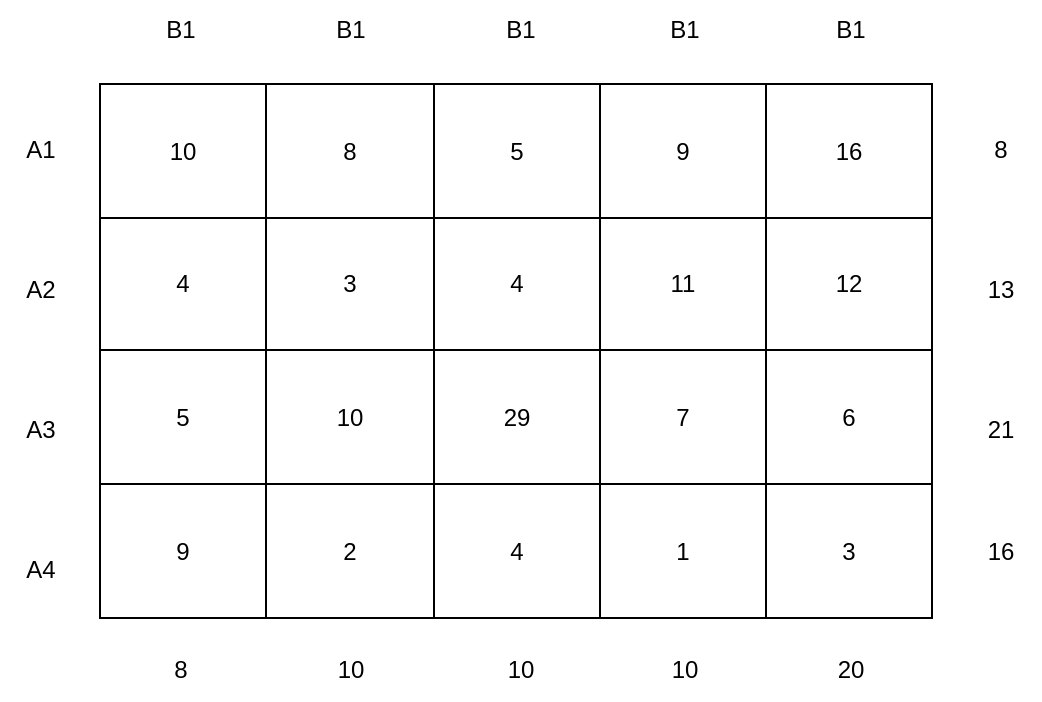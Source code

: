 <mxfile version="24.9.2">
  <diagram name="Страница — 1" id="kcs1eg-11MwAwVhCqumz">
    <mxGraphModel dx="1397" dy="807" grid="1" gridSize="10" guides="1" tooltips="1" connect="1" arrows="1" fold="1" page="1" pageScale="1" pageWidth="1169" pageHeight="827" math="0" shadow="0">
      <root>
        <mxCell id="0" />
        <mxCell id="1" parent="0" />
        <mxCell id="MGf9kd3wQAwTuJ-DFXJt-1" value="" style="childLayout=tableLayout;recursiveResize=0;shadow=0;fillColor=none;" vertex="1" parent="1">
          <mxGeometry x="340" y="200" width="250" height="200" as="geometry" />
        </mxCell>
        <mxCell id="MGf9kd3wQAwTuJ-DFXJt-2" value="" style="shape=tableRow;horizontal=0;startSize=0;swimlaneHead=0;swimlaneBody=0;top=0;left=0;bottom=0;right=0;dropTarget=0;collapsible=0;recursiveResize=0;expand=0;fontStyle=0;fillColor=none;strokeColor=inherit;" vertex="1" parent="MGf9kd3wQAwTuJ-DFXJt-1">
          <mxGeometry width="250" height="67" as="geometry" />
        </mxCell>
        <mxCell id="MGf9kd3wQAwTuJ-DFXJt-3" value="10" style="connectable=0;recursiveResize=0;strokeColor=inherit;fillColor=none;align=center;whiteSpace=wrap;html=1;" vertex="1" parent="MGf9kd3wQAwTuJ-DFXJt-2">
          <mxGeometry width="83" height="67" as="geometry">
            <mxRectangle width="83" height="67" as="alternateBounds" />
          </mxGeometry>
        </mxCell>
        <mxCell id="MGf9kd3wQAwTuJ-DFXJt-4" value="8" style="connectable=0;recursiveResize=0;strokeColor=inherit;fillColor=none;align=center;whiteSpace=wrap;html=1;" vertex="1" parent="MGf9kd3wQAwTuJ-DFXJt-2">
          <mxGeometry x="83" width="84" height="67" as="geometry">
            <mxRectangle width="84" height="67" as="alternateBounds" />
          </mxGeometry>
        </mxCell>
        <mxCell id="MGf9kd3wQAwTuJ-DFXJt-5" value="5" style="connectable=0;recursiveResize=0;strokeColor=inherit;fillColor=none;align=center;whiteSpace=wrap;html=1;" vertex="1" parent="MGf9kd3wQAwTuJ-DFXJt-2">
          <mxGeometry x="167" width="83" height="67" as="geometry">
            <mxRectangle width="83" height="67" as="alternateBounds" />
          </mxGeometry>
        </mxCell>
        <mxCell id="MGf9kd3wQAwTuJ-DFXJt-6" style="shape=tableRow;horizontal=0;startSize=0;swimlaneHead=0;swimlaneBody=0;top=0;left=0;bottom=0;right=0;dropTarget=0;collapsible=0;recursiveResize=0;expand=0;fontStyle=0;fillColor=none;strokeColor=inherit;" vertex="1" parent="MGf9kd3wQAwTuJ-DFXJt-1">
          <mxGeometry y="67" width="250" height="66" as="geometry" />
        </mxCell>
        <mxCell id="MGf9kd3wQAwTuJ-DFXJt-7" value="4" style="connectable=0;recursiveResize=0;strokeColor=inherit;fillColor=none;align=center;whiteSpace=wrap;html=1;" vertex="1" parent="MGf9kd3wQAwTuJ-DFXJt-6">
          <mxGeometry width="83" height="66" as="geometry">
            <mxRectangle width="83" height="66" as="alternateBounds" />
          </mxGeometry>
        </mxCell>
        <mxCell id="MGf9kd3wQAwTuJ-DFXJt-8" value="3" style="connectable=0;recursiveResize=0;strokeColor=inherit;fillColor=none;align=center;whiteSpace=wrap;html=1;" vertex="1" parent="MGf9kd3wQAwTuJ-DFXJt-6">
          <mxGeometry x="83" width="84" height="66" as="geometry">
            <mxRectangle width="84" height="66" as="alternateBounds" />
          </mxGeometry>
        </mxCell>
        <mxCell id="MGf9kd3wQAwTuJ-DFXJt-9" value="4" style="connectable=0;recursiveResize=0;strokeColor=inherit;fillColor=none;align=center;whiteSpace=wrap;html=1;" vertex="1" parent="MGf9kd3wQAwTuJ-DFXJt-6">
          <mxGeometry x="167" width="83" height="66" as="geometry">
            <mxRectangle width="83" height="66" as="alternateBounds" />
          </mxGeometry>
        </mxCell>
        <mxCell id="MGf9kd3wQAwTuJ-DFXJt-10" style="shape=tableRow;horizontal=0;startSize=0;swimlaneHead=0;swimlaneBody=0;top=0;left=0;bottom=0;right=0;dropTarget=0;collapsible=0;recursiveResize=0;expand=0;fontStyle=0;fillColor=none;strokeColor=inherit;" vertex="1" parent="MGf9kd3wQAwTuJ-DFXJt-1">
          <mxGeometry y="133" width="250" height="67" as="geometry" />
        </mxCell>
        <mxCell id="MGf9kd3wQAwTuJ-DFXJt-11" value="5" style="connectable=0;recursiveResize=0;strokeColor=inherit;fillColor=none;align=center;whiteSpace=wrap;html=1;" vertex="1" parent="MGf9kd3wQAwTuJ-DFXJt-10">
          <mxGeometry width="83" height="67" as="geometry">
            <mxRectangle width="83" height="67" as="alternateBounds" />
          </mxGeometry>
        </mxCell>
        <mxCell id="MGf9kd3wQAwTuJ-DFXJt-12" value="10" style="connectable=0;recursiveResize=0;strokeColor=inherit;fillColor=none;align=center;whiteSpace=wrap;html=1;" vertex="1" parent="MGf9kd3wQAwTuJ-DFXJt-10">
          <mxGeometry x="83" width="84" height="67" as="geometry">
            <mxRectangle width="84" height="67" as="alternateBounds" />
          </mxGeometry>
        </mxCell>
        <mxCell id="MGf9kd3wQAwTuJ-DFXJt-13" value="29" style="connectable=0;recursiveResize=0;strokeColor=inherit;fillColor=none;align=center;whiteSpace=wrap;html=1;" vertex="1" parent="MGf9kd3wQAwTuJ-DFXJt-10">
          <mxGeometry x="167" width="83" height="67" as="geometry">
            <mxRectangle width="83" height="67" as="alternateBounds" />
          </mxGeometry>
        </mxCell>
        <mxCell id="MGf9kd3wQAwTuJ-DFXJt-16" value="9" style="connectable=0;recursiveResize=0;strokeColor=inherit;fillColor=none;align=center;whiteSpace=wrap;html=1;" vertex="1" parent="1">
          <mxGeometry x="590" y="200" width="83" height="67" as="geometry">
            <mxRectangle width="83" height="67" as="alternateBounds" />
          </mxGeometry>
        </mxCell>
        <mxCell id="MGf9kd3wQAwTuJ-DFXJt-17" value="11" style="connectable=0;recursiveResize=0;strokeColor=inherit;fillColor=none;align=center;whiteSpace=wrap;html=1;" vertex="1" parent="1">
          <mxGeometry x="590" y="267" width="83" height="66" as="geometry">
            <mxRectangle width="83" height="66" as="alternateBounds" />
          </mxGeometry>
        </mxCell>
        <mxCell id="MGf9kd3wQAwTuJ-DFXJt-18" value="7" style="connectable=0;recursiveResize=0;strokeColor=inherit;fillColor=none;align=center;whiteSpace=wrap;html=1;" vertex="1" parent="1">
          <mxGeometry x="590" y="333" width="83" height="67" as="geometry">
            <mxRectangle width="83" height="67" as="alternateBounds" />
          </mxGeometry>
        </mxCell>
        <mxCell id="MGf9kd3wQAwTuJ-DFXJt-19" value="16" style="connectable=0;recursiveResize=0;strokeColor=inherit;fillColor=none;align=center;whiteSpace=wrap;html=1;" vertex="1" parent="1">
          <mxGeometry x="673" y="200" width="83" height="67" as="geometry">
            <mxRectangle width="83" height="67" as="alternateBounds" />
          </mxGeometry>
        </mxCell>
        <mxCell id="MGf9kd3wQAwTuJ-DFXJt-20" value="12" style="connectable=0;recursiveResize=0;strokeColor=inherit;fillColor=none;align=center;whiteSpace=wrap;html=1;" vertex="1" parent="1">
          <mxGeometry x="673" y="267" width="83" height="66" as="geometry">
            <mxRectangle width="83" height="66" as="alternateBounds" />
          </mxGeometry>
        </mxCell>
        <mxCell id="MGf9kd3wQAwTuJ-DFXJt-21" value="6" style="connectable=0;recursiveResize=0;strokeColor=inherit;fillColor=none;align=center;whiteSpace=wrap;html=1;" vertex="1" parent="1">
          <mxGeometry x="673" y="333" width="83" height="67" as="geometry">
            <mxRectangle width="83" height="67" as="alternateBounds" />
          </mxGeometry>
        </mxCell>
        <mxCell id="MGf9kd3wQAwTuJ-DFXJt-22" style="shape=tableRow;horizontal=0;startSize=0;swimlaneHead=0;swimlaneBody=0;top=0;left=0;bottom=0;right=0;dropTarget=0;collapsible=0;recursiveResize=0;expand=0;fontStyle=0;fillColor=none;strokeColor=inherit;" vertex="1" parent="1">
          <mxGeometry x="340" y="400" width="250" height="67" as="geometry" />
        </mxCell>
        <mxCell id="MGf9kd3wQAwTuJ-DFXJt-23" value="9" style="connectable=0;recursiveResize=0;strokeColor=inherit;fillColor=none;align=center;whiteSpace=wrap;html=1;" vertex="1" parent="MGf9kd3wQAwTuJ-DFXJt-22">
          <mxGeometry width="83" height="67" as="geometry">
            <mxRectangle width="83" height="67" as="alternateBounds" />
          </mxGeometry>
        </mxCell>
        <mxCell id="MGf9kd3wQAwTuJ-DFXJt-24" value="2" style="connectable=0;recursiveResize=0;strokeColor=inherit;fillColor=none;align=center;whiteSpace=wrap;html=1;" vertex="1" parent="MGf9kd3wQAwTuJ-DFXJt-22">
          <mxGeometry x="83" width="84" height="67" as="geometry">
            <mxRectangle width="84" height="67" as="alternateBounds" />
          </mxGeometry>
        </mxCell>
        <mxCell id="MGf9kd3wQAwTuJ-DFXJt-25" value="4" style="connectable=0;recursiveResize=0;strokeColor=inherit;fillColor=none;align=center;whiteSpace=wrap;html=1;" vertex="1" parent="MGf9kd3wQAwTuJ-DFXJt-22">
          <mxGeometry x="167" width="83" height="67" as="geometry">
            <mxRectangle width="83" height="67" as="alternateBounds" />
          </mxGeometry>
        </mxCell>
        <mxCell id="MGf9kd3wQAwTuJ-DFXJt-26" value="1" style="connectable=0;recursiveResize=0;strokeColor=inherit;fillColor=none;align=center;whiteSpace=wrap;html=1;" vertex="1" parent="1">
          <mxGeometry x="590" y="400" width="83" height="67" as="geometry">
            <mxRectangle width="83" height="67" as="alternateBounds" />
          </mxGeometry>
        </mxCell>
        <mxCell id="MGf9kd3wQAwTuJ-DFXJt-27" value="3" style="connectable=0;recursiveResize=0;strokeColor=inherit;fillColor=none;align=center;whiteSpace=wrap;html=1;" vertex="1" parent="1">
          <mxGeometry x="673" y="400" width="83" height="67" as="geometry">
            <mxRectangle width="83" height="67" as="alternateBounds" />
          </mxGeometry>
        </mxCell>
        <mxCell id="MGf9kd3wQAwTuJ-DFXJt-28" value="A1" style="text;html=1;align=center;verticalAlign=middle;resizable=0;points=[];autosize=1;strokeColor=none;fillColor=none;" vertex="1" parent="1">
          <mxGeometry x="290" y="218" width="40" height="30" as="geometry" />
        </mxCell>
        <mxCell id="MGf9kd3wQAwTuJ-DFXJt-29" value="A2" style="text;html=1;align=center;verticalAlign=middle;resizable=0;points=[];autosize=1;strokeColor=none;fillColor=none;" vertex="1" parent="1">
          <mxGeometry x="290" y="288" width="40" height="30" as="geometry" />
        </mxCell>
        <mxCell id="MGf9kd3wQAwTuJ-DFXJt-30" value="A3" style="text;html=1;align=center;verticalAlign=middle;resizable=0;points=[];autosize=1;strokeColor=none;fillColor=none;" vertex="1" parent="1">
          <mxGeometry x="290" y="358" width="40" height="30" as="geometry" />
        </mxCell>
        <mxCell id="MGf9kd3wQAwTuJ-DFXJt-31" value="A4" style="text;html=1;align=center;verticalAlign=middle;resizable=0;points=[];autosize=1;strokeColor=none;fillColor=none;" vertex="1" parent="1">
          <mxGeometry x="290" y="428" width="40" height="30" as="geometry" />
        </mxCell>
        <mxCell id="MGf9kd3wQAwTuJ-DFXJt-32" value="B1" style="text;html=1;align=center;verticalAlign=middle;resizable=0;points=[];autosize=1;strokeColor=none;fillColor=none;" vertex="1" parent="1">
          <mxGeometry x="360" y="158" width="40" height="30" as="geometry" />
        </mxCell>
        <mxCell id="MGf9kd3wQAwTuJ-DFXJt-33" value="B1" style="text;html=1;align=center;verticalAlign=middle;resizable=0;points=[];autosize=1;strokeColor=none;fillColor=none;" vertex="1" parent="1">
          <mxGeometry x="445" y="158" width="40" height="30" as="geometry" />
        </mxCell>
        <mxCell id="MGf9kd3wQAwTuJ-DFXJt-34" value="B1" style="text;html=1;align=center;verticalAlign=middle;resizable=0;points=[];autosize=1;strokeColor=none;fillColor=none;" vertex="1" parent="1">
          <mxGeometry x="530" y="158" width="40" height="30" as="geometry" />
        </mxCell>
        <mxCell id="MGf9kd3wQAwTuJ-DFXJt-35" value="B1" style="text;html=1;align=center;verticalAlign=middle;resizable=0;points=[];autosize=1;strokeColor=none;fillColor=none;" vertex="1" parent="1">
          <mxGeometry x="611.5" y="158" width="40" height="30" as="geometry" />
        </mxCell>
        <mxCell id="MGf9kd3wQAwTuJ-DFXJt-62" value="B1" style="text;html=1;align=center;verticalAlign=middle;resizable=0;points=[];autosize=1;strokeColor=none;fillColor=none;" vertex="1" parent="1">
          <mxGeometry x="694.5" y="158" width="40" height="30" as="geometry" />
        </mxCell>
        <mxCell id="MGf9kd3wQAwTuJ-DFXJt-63" value="8" style="text;html=1;align=center;verticalAlign=middle;resizable=0;points=[];autosize=1;strokeColor=none;fillColor=none;" vertex="1" parent="1">
          <mxGeometry x="775" y="218" width="30" height="30" as="geometry" />
        </mxCell>
        <mxCell id="MGf9kd3wQAwTuJ-DFXJt-64" value="13" style="text;html=1;align=center;verticalAlign=middle;resizable=0;points=[];autosize=1;strokeColor=none;fillColor=none;" vertex="1" parent="1">
          <mxGeometry x="770" y="288" width="40" height="30" as="geometry" />
        </mxCell>
        <mxCell id="MGf9kd3wQAwTuJ-DFXJt-65" value="21" style="text;html=1;align=center;verticalAlign=middle;resizable=0;points=[];autosize=1;strokeColor=none;fillColor=none;" vertex="1" parent="1">
          <mxGeometry x="770" y="358" width="40" height="30" as="geometry" />
        </mxCell>
        <mxCell id="MGf9kd3wQAwTuJ-DFXJt-66" value="16" style="text;html=1;align=center;verticalAlign=middle;resizable=0;points=[];autosize=1;strokeColor=none;fillColor=none;" vertex="1" parent="1">
          <mxGeometry x="770" y="418.5" width="40" height="30" as="geometry" />
        </mxCell>
        <mxCell id="MGf9kd3wQAwTuJ-DFXJt-67" value="8" style="text;html=1;align=center;verticalAlign=middle;resizable=0;points=[];autosize=1;strokeColor=none;fillColor=none;" vertex="1" parent="1">
          <mxGeometry x="365" y="478" width="30" height="30" as="geometry" />
        </mxCell>
        <mxCell id="MGf9kd3wQAwTuJ-DFXJt-68" value="10" style="text;html=1;align=center;verticalAlign=middle;resizable=0;points=[];autosize=1;strokeColor=none;fillColor=none;" vertex="1" parent="1">
          <mxGeometry x="445" y="478" width="40" height="30" as="geometry" />
        </mxCell>
        <mxCell id="MGf9kd3wQAwTuJ-DFXJt-69" value="10" style="text;html=1;align=center;verticalAlign=middle;resizable=0;points=[];autosize=1;strokeColor=none;fillColor=none;" vertex="1" parent="1">
          <mxGeometry x="530" y="478" width="40" height="30" as="geometry" />
        </mxCell>
        <mxCell id="MGf9kd3wQAwTuJ-DFXJt-70" value="10" style="text;html=1;align=center;verticalAlign=middle;resizable=0;points=[];autosize=1;strokeColor=none;fillColor=none;" vertex="1" parent="1">
          <mxGeometry x="611.5" y="478" width="40" height="30" as="geometry" />
        </mxCell>
        <mxCell id="MGf9kd3wQAwTuJ-DFXJt-71" value="20" style="text;html=1;align=center;verticalAlign=middle;resizable=0;points=[];autosize=1;strokeColor=none;fillColor=none;" vertex="1" parent="1">
          <mxGeometry x="694.5" y="478" width="40" height="30" as="geometry" />
        </mxCell>
      </root>
    </mxGraphModel>
  </diagram>
</mxfile>
